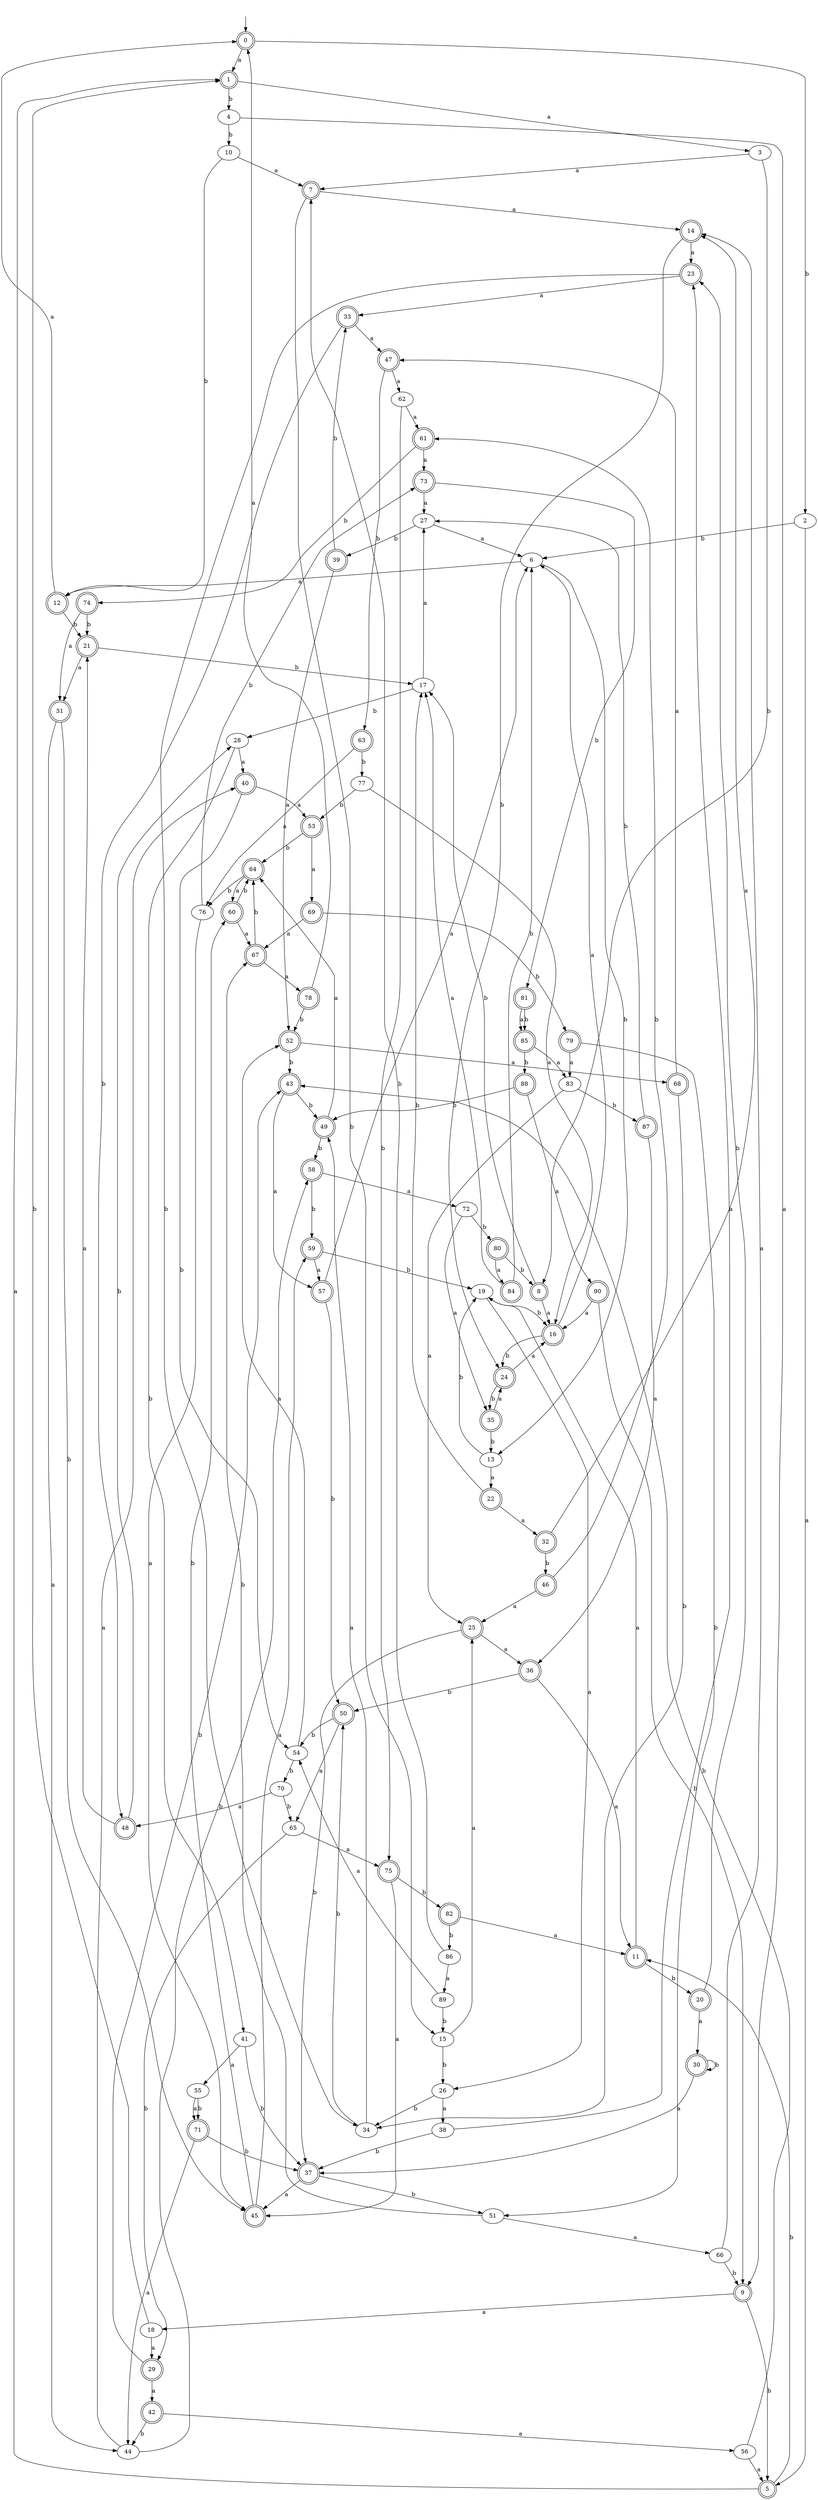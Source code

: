 digraph RandomDFA {
  __start0 [label="", shape=none];
  __start0 -> 0 [label=""];
  0 [shape=circle] [shape=doublecircle]
  0 -> 1 [label="a"]
  0 -> 2 [label="b"]
  1 [shape=doublecircle]
  1 -> 3 [label="a"]
  1 -> 4 [label="b"]
  2
  2 -> 5 [label="a"]
  2 -> 6 [label="b"]
  3
  3 -> 7 [label="a"]
  3 -> 8 [label="b"]
  4
  4 -> 9 [label="a"]
  4 -> 10 [label="b"]
  5 [shape=doublecircle]
  5 -> 1 [label="a"]
  5 -> 11 [label="b"]
  6
  6 -> 12 [label="a"]
  6 -> 13 [label="b"]
  7 [shape=doublecircle]
  7 -> 14 [label="a"]
  7 -> 15 [label="b"]
  8 [shape=doublecircle]
  8 -> 16 [label="a"]
  8 -> 17 [label="b"]
  9 [shape=doublecircle]
  9 -> 18 [label="a"]
  9 -> 5 [label="b"]
  10
  10 -> 7 [label="a"]
  10 -> 12 [label="b"]
  11 [shape=doublecircle]
  11 -> 19 [label="a"]
  11 -> 20 [label="b"]
  12 [shape=doublecircle]
  12 -> 0 [label="a"]
  12 -> 21 [label="b"]
  13
  13 -> 22 [label="a"]
  13 -> 19 [label="b"]
  14 [shape=doublecircle]
  14 -> 23 [label="a"]
  14 -> 24 [label="b"]
  15
  15 -> 25 [label="a"]
  15 -> 26 [label="b"]
  16 [shape=doublecircle]
  16 -> 6 [label="a"]
  16 -> 24 [label="b"]
  17
  17 -> 27 [label="a"]
  17 -> 28 [label="b"]
  18
  18 -> 29 [label="a"]
  18 -> 1 [label="b"]
  19
  19 -> 26 [label="a"]
  19 -> 16 [label="b"]
  20 [shape=doublecircle]
  20 -> 30 [label="a"]
  20 -> 23 [label="b"]
  21 [shape=doublecircle]
  21 -> 31 [label="a"]
  21 -> 17 [label="b"]
  22 [shape=doublecircle]
  22 -> 32 [label="a"]
  22 -> 17 [label="b"]
  23 [shape=doublecircle]
  23 -> 33 [label="a"]
  23 -> 34 [label="b"]
  24 [shape=doublecircle]
  24 -> 16 [label="a"]
  24 -> 35 [label="b"]
  25 [shape=doublecircle]
  25 -> 36 [label="a"]
  25 -> 37 [label="b"]
  26
  26 -> 38 [label="a"]
  26 -> 34 [label="b"]
  27
  27 -> 6 [label="a"]
  27 -> 39 [label="b"]
  28
  28 -> 40 [label="a"]
  28 -> 41 [label="b"]
  29 [shape=doublecircle]
  29 -> 42 [label="a"]
  29 -> 43 [label="b"]
  30 [shape=doublecircle]
  30 -> 37 [label="a"]
  30 -> 30 [label="b"]
  31 [shape=doublecircle]
  31 -> 44 [label="a"]
  31 -> 45 [label="b"]
  32 [shape=doublecircle]
  32 -> 14 [label="a"]
  32 -> 46 [label="b"]
  33 [shape=doublecircle]
  33 -> 47 [label="a"]
  33 -> 48 [label="b"]
  34
  34 -> 49 [label="a"]
  34 -> 50 [label="b"]
  35 [shape=doublecircle]
  35 -> 24 [label="a"]
  35 -> 13 [label="b"]
  36 [shape=doublecircle]
  36 -> 11 [label="a"]
  36 -> 50 [label="b"]
  37 [shape=doublecircle]
  37 -> 45 [label="a"]
  37 -> 51 [label="b"]
  38
  38 -> 23 [label="a"]
  38 -> 37 [label="b"]
  39 [shape=doublecircle]
  39 -> 52 [label="a"]
  39 -> 33 [label="b"]
  40 [shape=doublecircle]
  40 -> 53 [label="a"]
  40 -> 54 [label="b"]
  41
  41 -> 55 [label="a"]
  41 -> 37 [label="b"]
  42 [shape=doublecircle]
  42 -> 56 [label="a"]
  42 -> 44 [label="b"]
  43 [shape=doublecircle]
  43 -> 57 [label="a"]
  43 -> 49 [label="b"]
  44
  44 -> 40 [label="a"]
  44 -> 58 [label="b"]
  45 [shape=doublecircle]
  45 -> 59 [label="a"]
  45 -> 60 [label="b"]
  46 [shape=doublecircle]
  46 -> 25 [label="a"]
  46 -> 61 [label="b"]
  47 [shape=doublecircle]
  47 -> 62 [label="a"]
  47 -> 63 [label="b"]
  48 [shape=doublecircle]
  48 -> 21 [label="a"]
  48 -> 28 [label="b"]
  49 [shape=doublecircle]
  49 -> 64 [label="a"]
  49 -> 58 [label="b"]
  50 [shape=doublecircle]
  50 -> 65 [label="a"]
  50 -> 54 [label="b"]
  51
  51 -> 66 [label="a"]
  51 -> 67 [label="b"]
  52 [shape=doublecircle]
  52 -> 68 [label="a"]
  52 -> 43 [label="b"]
  53 [shape=doublecircle]
  53 -> 69 [label="a"]
  53 -> 64 [label="b"]
  54
  54 -> 52 [label="a"]
  54 -> 70 [label="b"]
  55
  55 -> 71 [label="a"]
  55 -> 71 [label="b"]
  56
  56 -> 5 [label="a"]
  56 -> 43 [label="b"]
  57 [shape=doublecircle]
  57 -> 6 [label="a"]
  57 -> 50 [label="b"]
  58 [shape=doublecircle]
  58 -> 72 [label="a"]
  58 -> 59 [label="b"]
  59 [shape=doublecircle]
  59 -> 57 [label="a"]
  59 -> 19 [label="b"]
  60 [shape=doublecircle]
  60 -> 67 [label="a"]
  60 -> 64 [label="b"]
  61 [shape=doublecircle]
  61 -> 73 [label="a"]
  61 -> 74 [label="b"]
  62
  62 -> 61 [label="a"]
  62 -> 75 [label="b"]
  63 [shape=doublecircle]
  63 -> 76 [label="a"]
  63 -> 77 [label="b"]
  64 [shape=doublecircle]
  64 -> 60 [label="a"]
  64 -> 76 [label="b"]
  65
  65 -> 75 [label="a"]
  65 -> 29 [label="b"]
  66
  66 -> 14 [label="a"]
  66 -> 9 [label="b"]
  67 [shape=doublecircle]
  67 -> 78 [label="a"]
  67 -> 64 [label="b"]
  68 [shape=doublecircle]
  68 -> 47 [label="a"]
  68 -> 34 [label="b"]
  69 [shape=doublecircle]
  69 -> 67 [label="a"]
  69 -> 79 [label="b"]
  70
  70 -> 48 [label="a"]
  70 -> 65 [label="b"]
  71 [shape=doublecircle]
  71 -> 44 [label="a"]
  71 -> 37 [label="b"]
  72
  72 -> 35 [label="a"]
  72 -> 80 [label="b"]
  73 [shape=doublecircle]
  73 -> 27 [label="a"]
  73 -> 81 [label="b"]
  74 [shape=doublecircle]
  74 -> 31 [label="a"]
  74 -> 21 [label="b"]
  75 [shape=doublecircle]
  75 -> 45 [label="a"]
  75 -> 82 [label="b"]
  76
  76 -> 45 [label="a"]
  76 -> 73 [label="b"]
  77
  77 -> 16 [label="a"]
  77 -> 53 [label="b"]
  78 [shape=doublecircle]
  78 -> 0 [label="a"]
  78 -> 52 [label="b"]
  79 [shape=doublecircle]
  79 -> 83 [label="a"]
  79 -> 51 [label="b"]
  80 [shape=doublecircle]
  80 -> 84 [label="a"]
  80 -> 8 [label="b"]
  81 [shape=doublecircle]
  81 -> 85 [label="a"]
  81 -> 85 [label="b"]
  82 [shape=doublecircle]
  82 -> 11 [label="a"]
  82 -> 86 [label="b"]
  83
  83 -> 25 [label="a"]
  83 -> 87 [label="b"]
  84 [shape=doublecircle]
  84 -> 17 [label="a"]
  84 -> 6 [label="b"]
  85 [shape=doublecircle]
  85 -> 83 [label="a"]
  85 -> 88 [label="b"]
  86
  86 -> 89 [label="a"]
  86 -> 7 [label="b"]
  87 [shape=doublecircle]
  87 -> 36 [label="a"]
  87 -> 27 [label="b"]
  88 [shape=doublecircle]
  88 -> 90 [label="a"]
  88 -> 49 [label="b"]
  89
  89 -> 54 [label="a"]
  89 -> 15 [label="b"]
  90 [shape=doublecircle]
  90 -> 16 [label="a"]
  90 -> 9 [label="b"]
}
